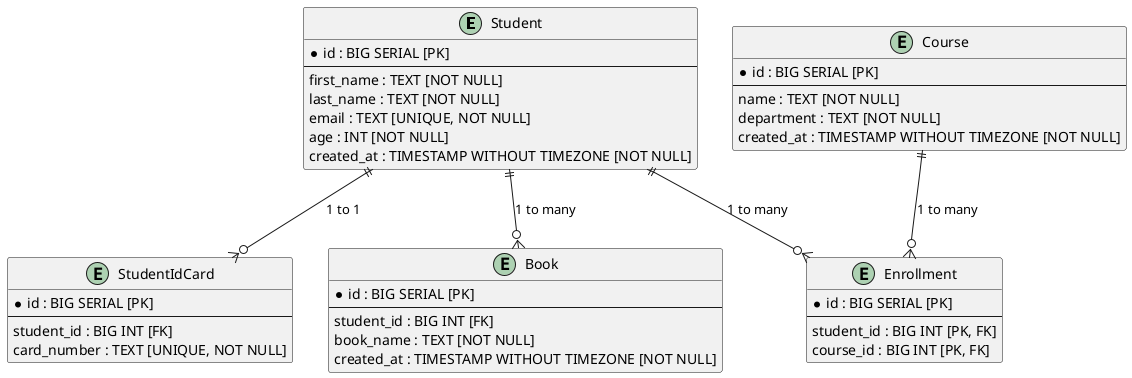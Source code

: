 @startuml
' Define entities and relationships for the ER Diagram

entity "Student" as student {
    * id : BIG SERIAL [PK]
    --
    first_name : TEXT [NOT NULL]
    last_name : TEXT [NOT NULL]
    email : TEXT [UNIQUE, NOT NULL]
    age : INT [NOT NULL]
    created_at : TIMESTAMP WITHOUT TIMEZONE [NOT NULL]
}

entity "StudentIdCard" as student_id_card {
    * id : BIG SERIAL [PK]
    --
    student_id : BIG INT [FK]
    card_number : TEXT [UNIQUE, NOT NULL]
}

entity "Book" as book {
    * id : BIG SERIAL [PK]
    --
    student_id : BIG INT [FK]
    book_name : TEXT [NOT NULL]
    created_at : TIMESTAMP WITHOUT TIMEZONE [NOT NULL]
}

entity "Course" as course {
    * id : BIG SERIAL [PK]
    --
    name : TEXT [NOT NULL]
    department : TEXT [NOT NULL]
    created_at : TIMESTAMP WITHOUT TIMEZONE [NOT NULL]
}

entity "Enrollment" as enrolment {
    * id : BIG SERIAL [PK]
    --
    student_id : BIG INT [PK, FK]
    course_id : BIG INT [PK, FK]
}

' Relationships
student ||--o{ student_id_card : "1 to 1"
student ||--o{ book : "1 to many"
student ||--o{ enrolment : "1 to many"
course ||--o{ enrolment : "1 to many"
@enduml